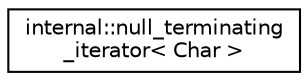 digraph "Graphical Class Hierarchy"
{
  edge [fontname="Helvetica",fontsize="10",labelfontname="Helvetica",labelfontsize="10"];
  node [fontname="Helvetica",fontsize="10",shape=record];
  rankdir="LR";
  Node1 [label="internal::null_terminating\l_iterator\< Char \>",height=0.2,width=0.4,color="black", fillcolor="white", style="filled",URL="$classinternal_1_1null__terminating__iterator.html"];
}
